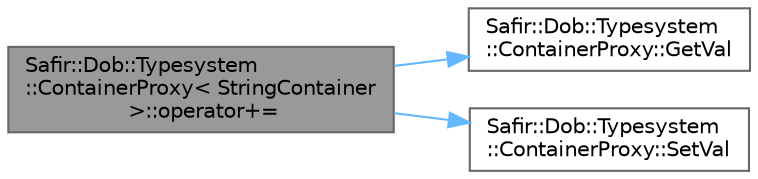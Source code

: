 digraph "Safir::Dob::Typesystem::ContainerProxy&lt; StringContainer &gt;::operator+="
{
 // LATEX_PDF_SIZE
  bgcolor="transparent";
  edge [fontname=Helvetica,fontsize=10,labelfontname=Helvetica,labelfontsize=10];
  node [fontname=Helvetica,fontsize=10,shape=box,height=0.2,width=0.4];
  rankdir="LR";
  Node1 [label="Safir::Dob::Typesystem\l::ContainerProxy\< StringContainer\l \>::operator+=",height=0.2,width=0.4,color="gray40", fillcolor="grey60", style="filled", fontcolor="black",tooltip=" "];
  Node1 -> Node2 [color="steelblue1",style="solid"];
  Node2 [label="Safir::Dob::Typesystem\l::ContainerProxy::GetVal",height=0.2,width=0.4,color="grey40", fillcolor="white", style="filled",URL="$a01403.html#a5216298f56091e9d5c1dce4afed3f329",tooltip=" "];
  Node1 -> Node3 [color="steelblue1",style="solid"];
  Node3 [label="Safir::Dob::Typesystem\l::ContainerProxy::SetVal",height=0.2,width=0.4,color="grey40", fillcolor="white", style="filled",URL="$a01403.html#a6342b4bb61ac5eae16cd8ec04503ff68",tooltip=" "];
}
